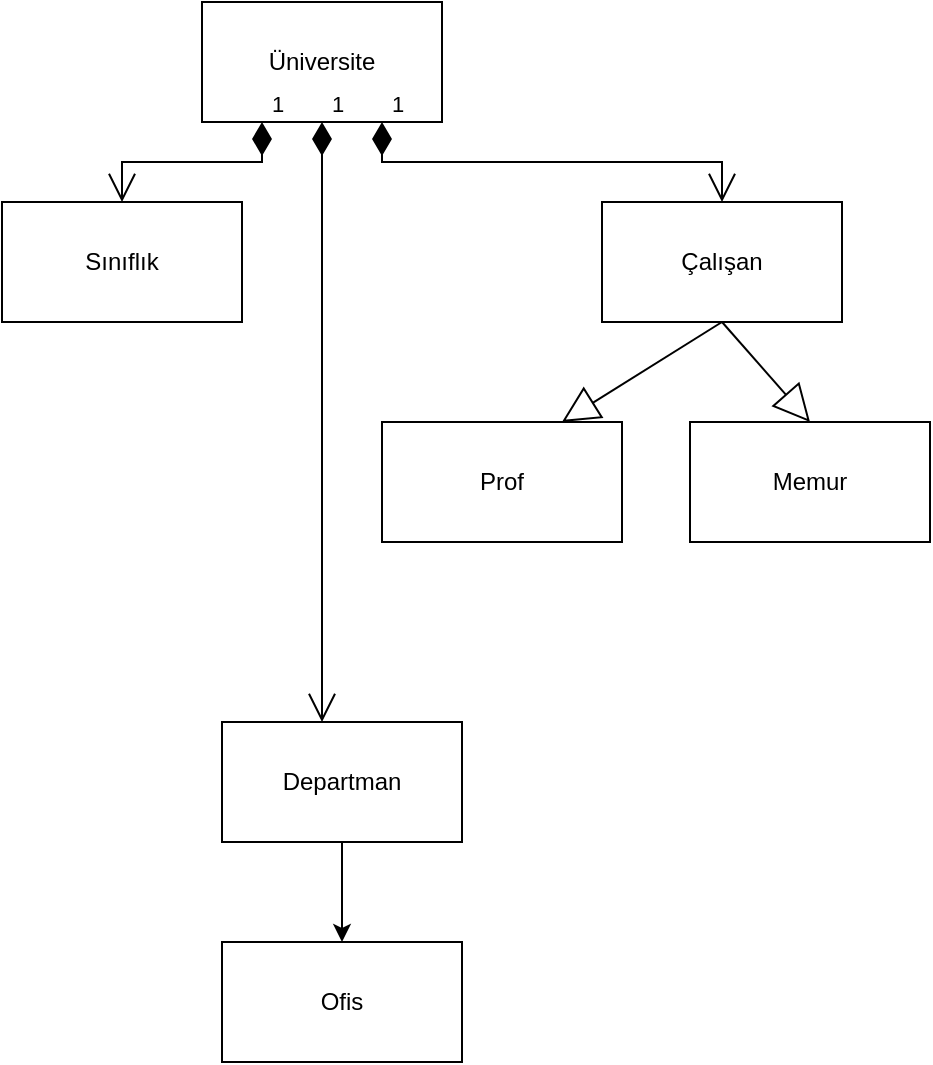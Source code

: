 <mxfile version="28.2.8">
  <diagram name="Sayfa -1" id="FVBPmZg-joDuCTHgx-gU">
    <mxGraphModel dx="455" dy="696" grid="1" gridSize="10" guides="1" tooltips="1" connect="1" arrows="1" fold="1" page="1" pageScale="1" pageWidth="827" pageHeight="1169" math="0" shadow="0">
      <root>
        <mxCell id="0" />
        <mxCell id="1" parent="0" />
        <mxCell id="gmtgpeJz3VoRN3rIKVlr-1" value="Sınıflık" style="rounded=0;whiteSpace=wrap;html=1;" vertex="1" parent="1">
          <mxGeometry x="10" y="120" width="120" height="60" as="geometry" />
        </mxCell>
        <mxCell id="gmtgpeJz3VoRN3rIKVlr-2" value="Üniversite" style="rounded=0;whiteSpace=wrap;html=1;" vertex="1" parent="1">
          <mxGeometry x="110" y="20" width="120" height="60" as="geometry" />
        </mxCell>
        <mxCell id="gmtgpeJz3VoRN3rIKVlr-15" style="edgeStyle=orthogonalEdgeStyle;rounded=0;orthogonalLoop=1;jettySize=auto;html=1;exitX=0.5;exitY=1;exitDx=0;exitDy=0;" edge="1" parent="1" source="gmtgpeJz3VoRN3rIKVlr-3" target="gmtgpeJz3VoRN3rIKVlr-5">
          <mxGeometry relative="1" as="geometry" />
        </mxCell>
        <mxCell id="gmtgpeJz3VoRN3rIKVlr-3" value="Departman" style="rounded=0;whiteSpace=wrap;html=1;" vertex="1" parent="1">
          <mxGeometry x="120" y="380" width="120" height="60" as="geometry" />
        </mxCell>
        <mxCell id="gmtgpeJz3VoRN3rIKVlr-4" value="Çalışan" style="rounded=0;whiteSpace=wrap;html=1;" vertex="1" parent="1">
          <mxGeometry x="310" y="120" width="120" height="60" as="geometry" />
        </mxCell>
        <mxCell id="gmtgpeJz3VoRN3rIKVlr-5" value="Ofis" style="rounded=0;whiteSpace=wrap;html=1;" vertex="1" parent="1">
          <mxGeometry x="120" y="490" width="120" height="60" as="geometry" />
        </mxCell>
        <mxCell id="gmtgpeJz3VoRN3rIKVlr-6" value="Prof" style="rounded=0;whiteSpace=wrap;html=1;" vertex="1" parent="1">
          <mxGeometry x="200" y="230" width="120" height="60" as="geometry" />
        </mxCell>
        <mxCell id="gmtgpeJz3VoRN3rIKVlr-8" value="Memur" style="rounded=0;whiteSpace=wrap;html=1;" vertex="1" parent="1">
          <mxGeometry x="354" y="230" width="120" height="60" as="geometry" />
        </mxCell>
        <mxCell id="gmtgpeJz3VoRN3rIKVlr-23" value="" style="endArrow=block;endSize=16;endFill=0;html=1;rounded=0;exitX=0.5;exitY=1;exitDx=0;exitDy=0;entryX=0.5;entryY=0;entryDx=0;entryDy=0;" edge="1" parent="1" source="gmtgpeJz3VoRN3rIKVlr-4" target="gmtgpeJz3VoRN3rIKVlr-8">
          <mxGeometry x="1" y="-406" width="160" relative="1" as="geometry">
            <mxPoint x="240" y="350" as="sourcePoint" />
            <mxPoint x="400" y="350" as="targetPoint" />
            <mxPoint x="191" y="121" as="offset" />
          </mxGeometry>
        </mxCell>
        <mxCell id="gmtgpeJz3VoRN3rIKVlr-24" value="" style="endArrow=block;endSize=16;endFill=0;html=1;rounded=0;exitX=0.5;exitY=1;exitDx=0;exitDy=0;entryX=0.75;entryY=0;entryDx=0;entryDy=0;" edge="1" parent="1" source="gmtgpeJz3VoRN3rIKVlr-4" target="gmtgpeJz3VoRN3rIKVlr-6">
          <mxGeometry x="1" y="-215" width="160" relative="1" as="geometry">
            <mxPoint x="160" y="360" as="sourcePoint" />
            <mxPoint x="320" y="360" as="targetPoint" />
            <Array as="points" />
            <mxPoint x="80" y="-15" as="offset" />
          </mxGeometry>
        </mxCell>
        <mxCell id="gmtgpeJz3VoRN3rIKVlr-26" value="1" style="endArrow=open;html=1;endSize=12;startArrow=diamondThin;startSize=14;startFill=1;edgeStyle=orthogonalEdgeStyle;align=left;verticalAlign=bottom;rounded=0;exitX=0.5;exitY=1;exitDx=0;exitDy=0;" edge="1" parent="1" source="gmtgpeJz3VoRN3rIKVlr-2">
          <mxGeometry x="-1" y="3" relative="1" as="geometry">
            <mxPoint x="160" y="360" as="sourcePoint" />
            <mxPoint x="170" y="380" as="targetPoint" />
            <Array as="points">
              <mxPoint x="170" y="380" />
            </Array>
          </mxGeometry>
        </mxCell>
        <mxCell id="gmtgpeJz3VoRN3rIKVlr-27" value="1" style="endArrow=open;html=1;endSize=12;startArrow=diamondThin;startSize=14;startFill=1;edgeStyle=orthogonalEdgeStyle;align=left;verticalAlign=bottom;rounded=0;exitX=0.75;exitY=1;exitDx=0;exitDy=0;entryX=0.5;entryY=0;entryDx=0;entryDy=0;" edge="1" parent="1" source="gmtgpeJz3VoRN3rIKVlr-2" target="gmtgpeJz3VoRN3rIKVlr-4">
          <mxGeometry x="-1" y="3" relative="1" as="geometry">
            <mxPoint x="160" y="360" as="sourcePoint" />
            <mxPoint x="320" y="360" as="targetPoint" />
          </mxGeometry>
        </mxCell>
        <mxCell id="gmtgpeJz3VoRN3rIKVlr-28" value="1" style="endArrow=open;html=1;endSize=12;startArrow=diamondThin;startSize=14;startFill=1;edgeStyle=orthogonalEdgeStyle;align=left;verticalAlign=bottom;rounded=0;exitX=0.25;exitY=1;exitDx=0;exitDy=0;entryX=0.5;entryY=0;entryDx=0;entryDy=0;" edge="1" parent="1" source="gmtgpeJz3VoRN3rIKVlr-2" target="gmtgpeJz3VoRN3rIKVlr-1">
          <mxGeometry x="-1" y="3" relative="1" as="geometry">
            <mxPoint x="160" y="360" as="sourcePoint" />
            <mxPoint x="320" y="360" as="targetPoint" />
          </mxGeometry>
        </mxCell>
      </root>
    </mxGraphModel>
  </diagram>
</mxfile>
